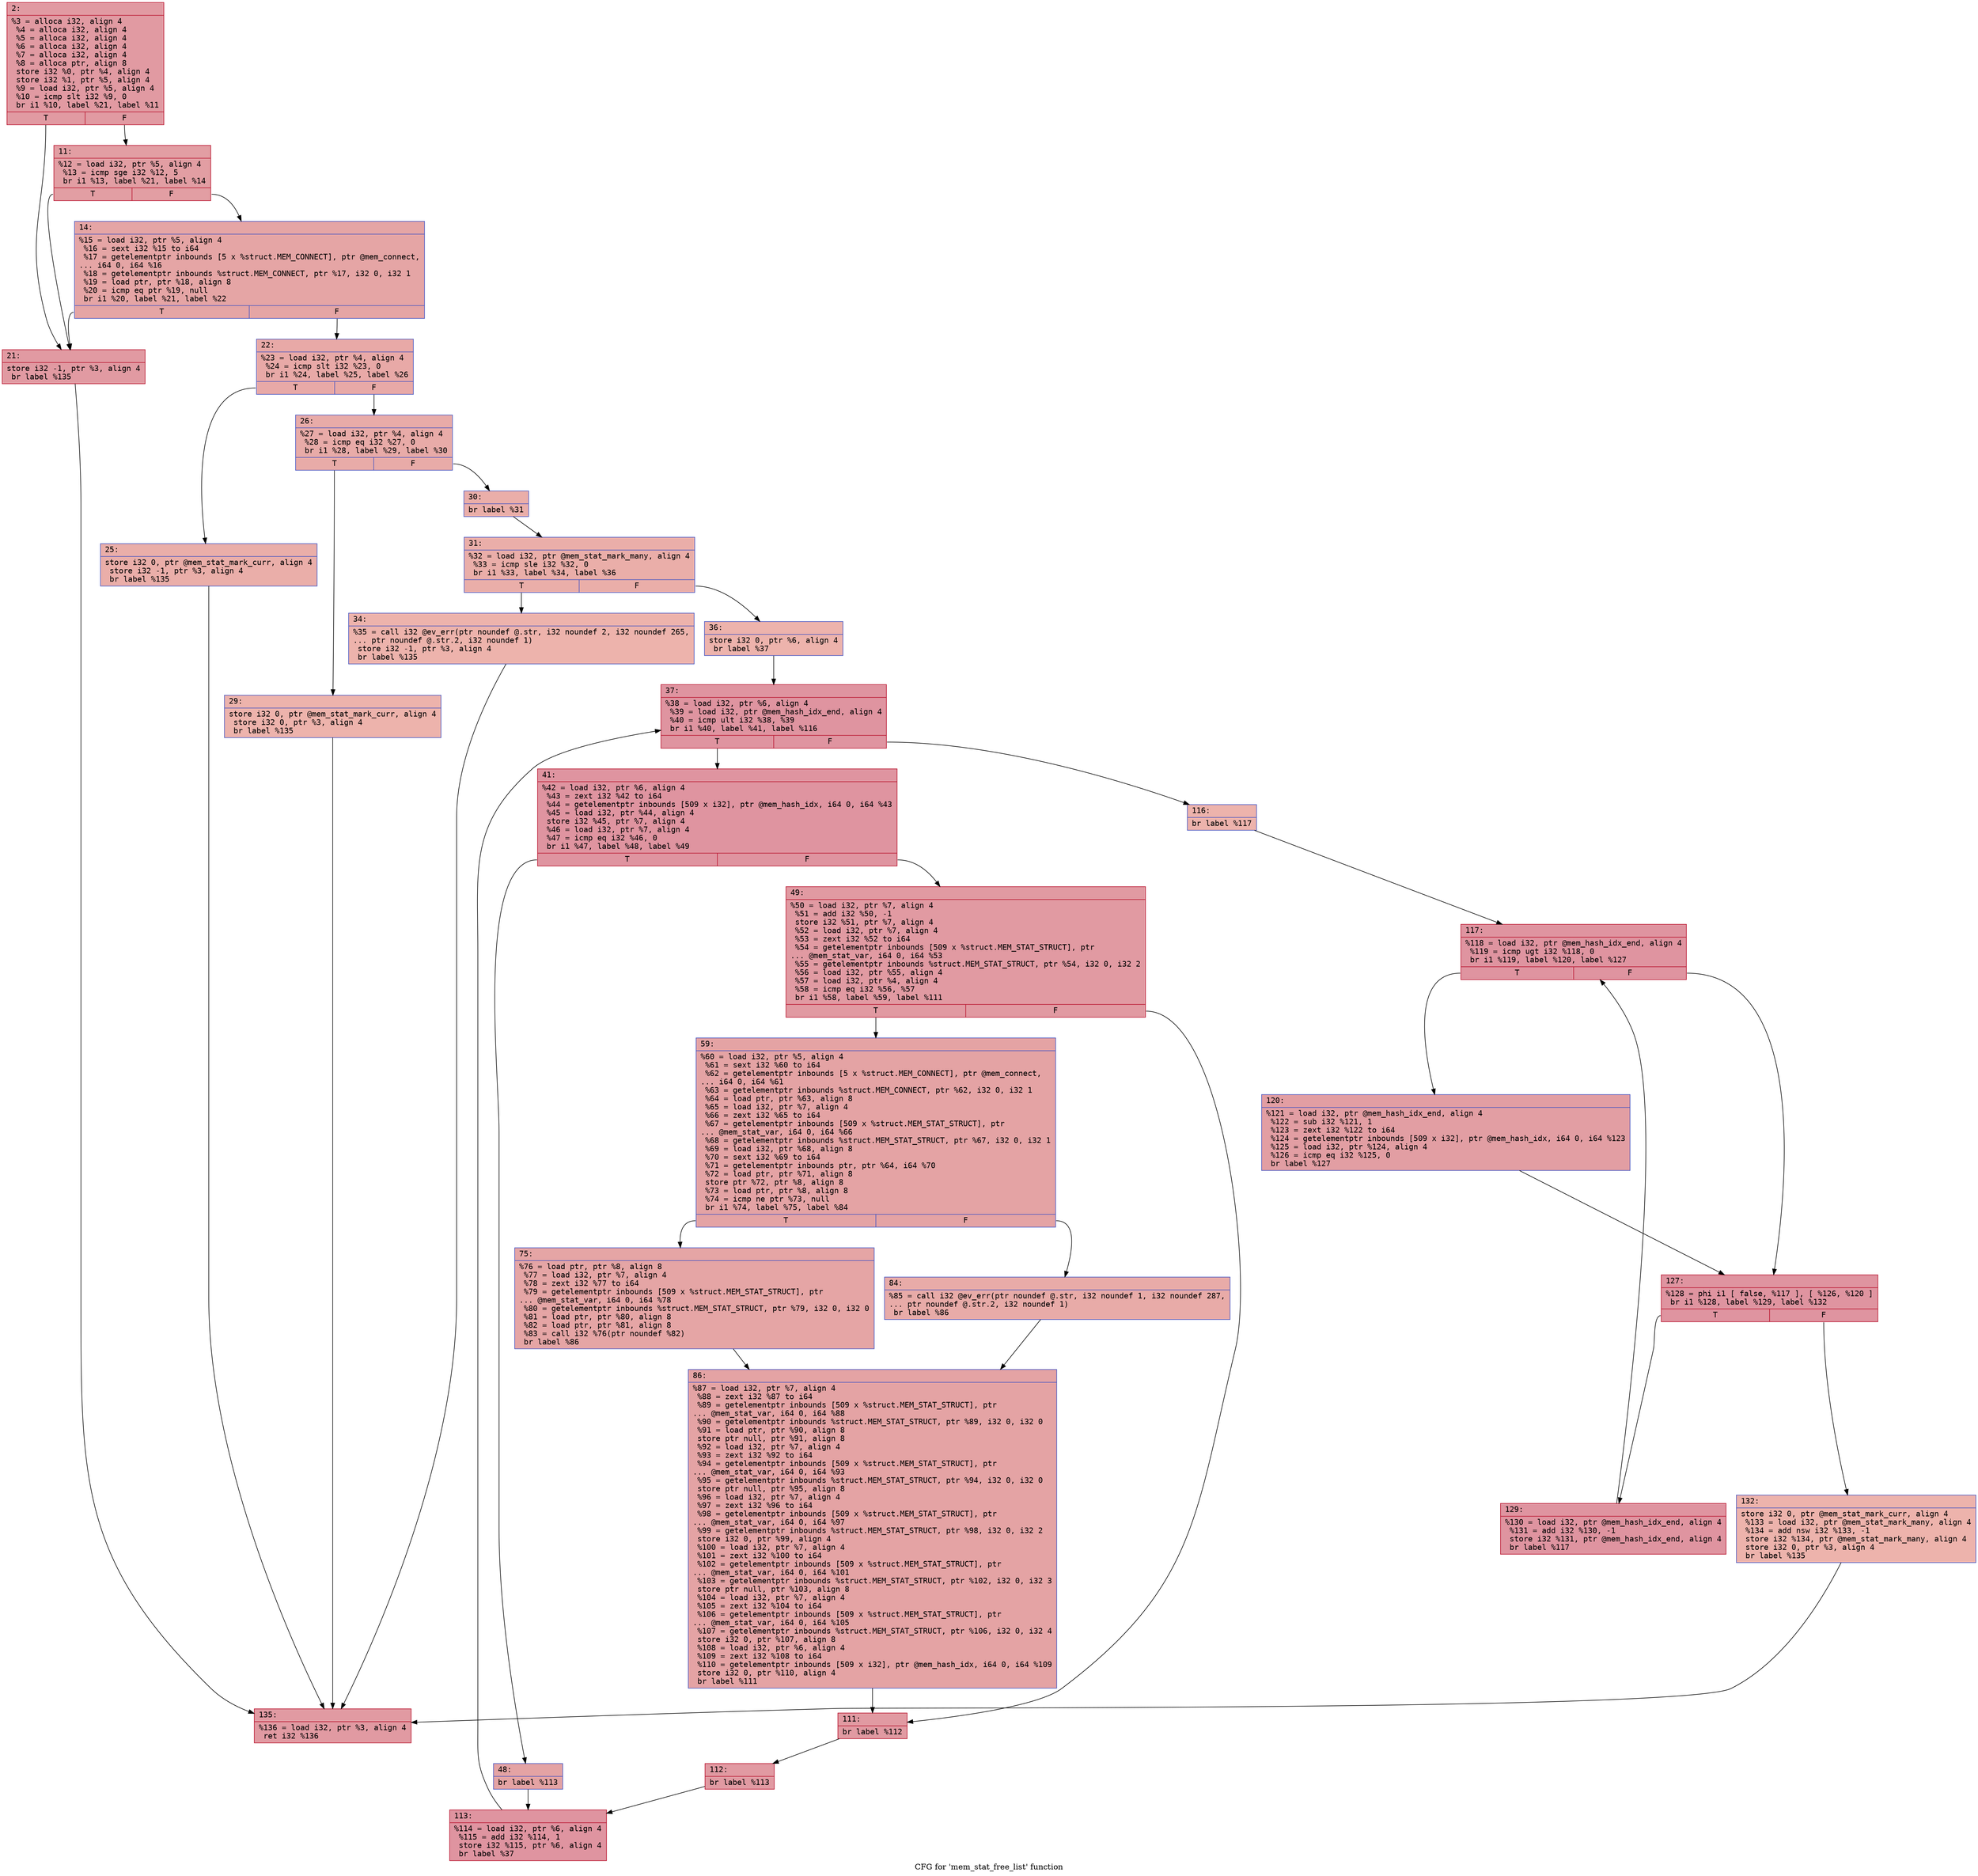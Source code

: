 digraph "CFG for 'mem_stat_free_list' function" {
	label="CFG for 'mem_stat_free_list' function";

	Node0x60000257f1b0 [shape=record,color="#b70d28ff", style=filled, fillcolor="#bb1b2c70" fontname="Courier",label="{2:\l|  %3 = alloca i32, align 4\l  %4 = alloca i32, align 4\l  %5 = alloca i32, align 4\l  %6 = alloca i32, align 4\l  %7 = alloca i32, align 4\l  %8 = alloca ptr, align 8\l  store i32 %0, ptr %4, align 4\l  store i32 %1, ptr %5, align 4\l  %9 = load i32, ptr %5, align 4\l  %10 = icmp slt i32 %9, 0\l  br i1 %10, label %21, label %11\l|{<s0>T|<s1>F}}"];
	Node0x60000257f1b0:s0 -> Node0x60000257f2a0[tooltip="2 -> 21\nProbability 37.50%" ];
	Node0x60000257f1b0:s1 -> Node0x60000257f200[tooltip="2 -> 11\nProbability 62.50%" ];
	Node0x60000257f200 [shape=record,color="#b70d28ff", style=filled, fillcolor="#be242e70" fontname="Courier",label="{11:\l|  %12 = load i32, ptr %5, align 4\l  %13 = icmp sge i32 %12, 5\l  br i1 %13, label %21, label %14\l|{<s0>T|<s1>F}}"];
	Node0x60000257f200:s0 -> Node0x60000257f2a0[tooltip="11 -> 21\nProbability 50.00%" ];
	Node0x60000257f200:s1 -> Node0x60000257f250[tooltip="11 -> 14\nProbability 50.00%" ];
	Node0x60000257f250 [shape=record,color="#3d50c3ff", style=filled, fillcolor="#c5333470" fontname="Courier",label="{14:\l|  %15 = load i32, ptr %5, align 4\l  %16 = sext i32 %15 to i64\l  %17 = getelementptr inbounds [5 x %struct.MEM_CONNECT], ptr @mem_connect,\l... i64 0, i64 %16\l  %18 = getelementptr inbounds %struct.MEM_CONNECT, ptr %17, i32 0, i32 1\l  %19 = load ptr, ptr %18, align 8\l  %20 = icmp eq ptr %19, null\l  br i1 %20, label %21, label %22\l|{<s0>T|<s1>F}}"];
	Node0x60000257f250:s0 -> Node0x60000257f2a0[tooltip="14 -> 21\nProbability 37.50%" ];
	Node0x60000257f250:s1 -> Node0x60000257f2f0[tooltip="14 -> 22\nProbability 62.50%" ];
	Node0x60000257f2a0 [shape=record,color="#b70d28ff", style=filled, fillcolor="#bb1b2c70" fontname="Courier",label="{21:\l|  store i32 -1, ptr %3, align 4\l  br label %135\l}"];
	Node0x60000257f2a0 -> Node0x60000257fac0[tooltip="21 -> 135\nProbability 100.00%" ];
	Node0x60000257f2f0 [shape=record,color="#3d50c3ff", style=filled, fillcolor="#ca3b3770" fontname="Courier",label="{22:\l|  %23 = load i32, ptr %4, align 4\l  %24 = icmp slt i32 %23, 0\l  br i1 %24, label %25, label %26\l|{<s0>T|<s1>F}}"];
	Node0x60000257f2f0:s0 -> Node0x60000257f340[tooltip="22 -> 25\nProbability 37.50%" ];
	Node0x60000257f2f0:s1 -> Node0x60000257f390[tooltip="22 -> 26\nProbability 62.50%" ];
	Node0x60000257f340 [shape=record,color="#3d50c3ff", style=filled, fillcolor="#d0473d70" fontname="Courier",label="{25:\l|  store i32 0, ptr @mem_stat_mark_curr, align 4\l  store i32 -1, ptr %3, align 4\l  br label %135\l}"];
	Node0x60000257f340 -> Node0x60000257fac0[tooltip="25 -> 135\nProbability 100.00%" ];
	Node0x60000257f390 [shape=record,color="#3d50c3ff", style=filled, fillcolor="#cc403a70" fontname="Courier",label="{26:\l|  %27 = load i32, ptr %4, align 4\l  %28 = icmp eq i32 %27, 0\l  br i1 %28, label %29, label %30\l|{<s0>T|<s1>F}}"];
	Node0x60000257f390:s0 -> Node0x60000257f3e0[tooltip="26 -> 29\nProbability 37.50%" ];
	Node0x60000257f390:s1 -> Node0x60000257f430[tooltip="26 -> 30\nProbability 62.50%" ];
	Node0x60000257f3e0 [shape=record,color="#3d50c3ff", style=filled, fillcolor="#d6524470" fontname="Courier",label="{29:\l|  store i32 0, ptr @mem_stat_mark_curr, align 4\l  store i32 0, ptr %3, align 4\l  br label %135\l}"];
	Node0x60000257f3e0 -> Node0x60000257fac0[tooltip="29 -> 135\nProbability 100.00%" ];
	Node0x60000257f430 [shape=record,color="#3d50c3ff", style=filled, fillcolor="#d0473d70" fontname="Courier",label="{30:\l|  br label %31\l}"];
	Node0x60000257f430 -> Node0x60000257f480[tooltip="30 -> 31\nProbability 100.00%" ];
	Node0x60000257f480 [shape=record,color="#3d50c3ff", style=filled, fillcolor="#d0473d70" fontname="Courier",label="{31:\l|  %32 = load i32, ptr @mem_stat_mark_many, align 4\l  %33 = icmp sle i32 %32, 0\l  br i1 %33, label %34, label %36\l|{<s0>T|<s1>F}}"];
	Node0x60000257f480:s0 -> Node0x60000257f4d0[tooltip="31 -> 34\nProbability 50.00%" ];
	Node0x60000257f480:s1 -> Node0x60000257f520[tooltip="31 -> 36\nProbability 50.00%" ];
	Node0x60000257f4d0 [shape=record,color="#3d50c3ff", style=filled, fillcolor="#d6524470" fontname="Courier",label="{34:\l|  %35 = call i32 @ev_err(ptr noundef @.str, i32 noundef 2, i32 noundef 265,\l... ptr noundef @.str.2, i32 noundef 1)\l  store i32 -1, ptr %3, align 4\l  br label %135\l}"];
	Node0x60000257f4d0 -> Node0x60000257fac0[tooltip="34 -> 135\nProbability 100.00%" ];
	Node0x60000257f520 [shape=record,color="#3d50c3ff", style=filled, fillcolor="#d6524470" fontname="Courier",label="{36:\l|  store i32 0, ptr %6, align 4\l  br label %37\l}"];
	Node0x60000257f520 -> Node0x60000257f570[tooltip="36 -> 37\nProbability 100.00%" ];
	Node0x60000257f570 [shape=record,color="#b70d28ff", style=filled, fillcolor="#b70d2870" fontname="Courier",label="{37:\l|  %38 = load i32, ptr %6, align 4\l  %39 = load i32, ptr @mem_hash_idx_end, align 4\l  %40 = icmp ult i32 %38, %39\l  br i1 %40, label %41, label %116\l|{<s0>T|<s1>F}}"];
	Node0x60000257f570:s0 -> Node0x60000257f5c0[tooltip="37 -> 41\nProbability 96.88%" ];
	Node0x60000257f570:s1 -> Node0x60000257f8e0[tooltip="37 -> 116\nProbability 3.12%" ];
	Node0x60000257f5c0 [shape=record,color="#b70d28ff", style=filled, fillcolor="#b70d2870" fontname="Courier",label="{41:\l|  %42 = load i32, ptr %6, align 4\l  %43 = zext i32 %42 to i64\l  %44 = getelementptr inbounds [509 x i32], ptr @mem_hash_idx, i64 0, i64 %43\l  %45 = load i32, ptr %44, align 4\l  store i32 %45, ptr %7, align 4\l  %46 = load i32, ptr %7, align 4\l  %47 = icmp eq i32 %46, 0\l  br i1 %47, label %48, label %49\l|{<s0>T|<s1>F}}"];
	Node0x60000257f5c0:s0 -> Node0x60000257f610[tooltip="41 -> 48\nProbability 37.50%" ];
	Node0x60000257f5c0:s1 -> Node0x60000257f660[tooltip="41 -> 49\nProbability 62.50%" ];
	Node0x60000257f610 [shape=record,color="#3d50c3ff", style=filled, fillcolor="#c32e3170" fontname="Courier",label="{48:\l|  br label %113\l}"];
	Node0x60000257f610 -> Node0x60000257f890[tooltip="48 -> 113\nProbability 100.00%" ];
	Node0x60000257f660 [shape=record,color="#b70d28ff", style=filled, fillcolor="#bb1b2c70" fontname="Courier",label="{49:\l|  %50 = load i32, ptr %7, align 4\l  %51 = add i32 %50, -1\l  store i32 %51, ptr %7, align 4\l  %52 = load i32, ptr %7, align 4\l  %53 = zext i32 %52 to i64\l  %54 = getelementptr inbounds [509 x %struct.MEM_STAT_STRUCT], ptr\l... @mem_stat_var, i64 0, i64 %53\l  %55 = getelementptr inbounds %struct.MEM_STAT_STRUCT, ptr %54, i32 0, i32 2\l  %56 = load i32, ptr %55, align 4\l  %57 = load i32, ptr %4, align 4\l  %58 = icmp eq i32 %56, %57\l  br i1 %58, label %59, label %111\l|{<s0>T|<s1>F}}"];
	Node0x60000257f660:s0 -> Node0x60000257f6b0[tooltip="49 -> 59\nProbability 50.00%" ];
	Node0x60000257f660:s1 -> Node0x60000257f7f0[tooltip="49 -> 111\nProbability 50.00%" ];
	Node0x60000257f6b0 [shape=record,color="#3d50c3ff", style=filled, fillcolor="#c32e3170" fontname="Courier",label="{59:\l|  %60 = load i32, ptr %5, align 4\l  %61 = sext i32 %60 to i64\l  %62 = getelementptr inbounds [5 x %struct.MEM_CONNECT], ptr @mem_connect,\l... i64 0, i64 %61\l  %63 = getelementptr inbounds %struct.MEM_CONNECT, ptr %62, i32 0, i32 1\l  %64 = load ptr, ptr %63, align 8\l  %65 = load i32, ptr %7, align 4\l  %66 = zext i32 %65 to i64\l  %67 = getelementptr inbounds [509 x %struct.MEM_STAT_STRUCT], ptr\l... @mem_stat_var, i64 0, i64 %66\l  %68 = getelementptr inbounds %struct.MEM_STAT_STRUCT, ptr %67, i32 0, i32 1\l  %69 = load i32, ptr %68, align 8\l  %70 = sext i32 %69 to i64\l  %71 = getelementptr inbounds ptr, ptr %64, i64 %70\l  %72 = load ptr, ptr %71, align 8\l  store ptr %72, ptr %8, align 8\l  %73 = load ptr, ptr %8, align 8\l  %74 = icmp ne ptr %73, null\l  br i1 %74, label %75, label %84\l|{<s0>T|<s1>F}}"];
	Node0x60000257f6b0:s0 -> Node0x60000257f700[tooltip="59 -> 75\nProbability 62.50%" ];
	Node0x60000257f6b0:s1 -> Node0x60000257f750[tooltip="59 -> 84\nProbability 37.50%" ];
	Node0x60000257f700 [shape=record,color="#3d50c3ff", style=filled, fillcolor="#c5333470" fontname="Courier",label="{75:\l|  %76 = load ptr, ptr %8, align 8\l  %77 = load i32, ptr %7, align 4\l  %78 = zext i32 %77 to i64\l  %79 = getelementptr inbounds [509 x %struct.MEM_STAT_STRUCT], ptr\l... @mem_stat_var, i64 0, i64 %78\l  %80 = getelementptr inbounds %struct.MEM_STAT_STRUCT, ptr %79, i32 0, i32 0\l  %81 = load ptr, ptr %80, align 8\l  %82 = load ptr, ptr %81, align 8\l  %83 = call i32 %76(ptr noundef %82)\l  br label %86\l}"];
	Node0x60000257f700 -> Node0x60000257f7a0[tooltip="75 -> 86\nProbability 100.00%" ];
	Node0x60000257f750 [shape=record,color="#3d50c3ff", style=filled, fillcolor="#cc403a70" fontname="Courier",label="{84:\l|  %85 = call i32 @ev_err(ptr noundef @.str, i32 noundef 1, i32 noundef 287,\l... ptr noundef @.str.2, i32 noundef 1)\l  br label %86\l}"];
	Node0x60000257f750 -> Node0x60000257f7a0[tooltip="84 -> 86\nProbability 100.00%" ];
	Node0x60000257f7a0 [shape=record,color="#3d50c3ff", style=filled, fillcolor="#c32e3170" fontname="Courier",label="{86:\l|  %87 = load i32, ptr %7, align 4\l  %88 = zext i32 %87 to i64\l  %89 = getelementptr inbounds [509 x %struct.MEM_STAT_STRUCT], ptr\l... @mem_stat_var, i64 0, i64 %88\l  %90 = getelementptr inbounds %struct.MEM_STAT_STRUCT, ptr %89, i32 0, i32 0\l  %91 = load ptr, ptr %90, align 8\l  store ptr null, ptr %91, align 8\l  %92 = load i32, ptr %7, align 4\l  %93 = zext i32 %92 to i64\l  %94 = getelementptr inbounds [509 x %struct.MEM_STAT_STRUCT], ptr\l... @mem_stat_var, i64 0, i64 %93\l  %95 = getelementptr inbounds %struct.MEM_STAT_STRUCT, ptr %94, i32 0, i32 0\l  store ptr null, ptr %95, align 8\l  %96 = load i32, ptr %7, align 4\l  %97 = zext i32 %96 to i64\l  %98 = getelementptr inbounds [509 x %struct.MEM_STAT_STRUCT], ptr\l... @mem_stat_var, i64 0, i64 %97\l  %99 = getelementptr inbounds %struct.MEM_STAT_STRUCT, ptr %98, i32 0, i32 2\l  store i32 0, ptr %99, align 4\l  %100 = load i32, ptr %7, align 4\l  %101 = zext i32 %100 to i64\l  %102 = getelementptr inbounds [509 x %struct.MEM_STAT_STRUCT], ptr\l... @mem_stat_var, i64 0, i64 %101\l  %103 = getelementptr inbounds %struct.MEM_STAT_STRUCT, ptr %102, i32 0, i32 3\l  store ptr null, ptr %103, align 8\l  %104 = load i32, ptr %7, align 4\l  %105 = zext i32 %104 to i64\l  %106 = getelementptr inbounds [509 x %struct.MEM_STAT_STRUCT], ptr\l... @mem_stat_var, i64 0, i64 %105\l  %107 = getelementptr inbounds %struct.MEM_STAT_STRUCT, ptr %106, i32 0, i32 4\l  store i32 0, ptr %107, align 8\l  %108 = load i32, ptr %6, align 4\l  %109 = zext i32 %108 to i64\l  %110 = getelementptr inbounds [509 x i32], ptr @mem_hash_idx, i64 0, i64 %109\l  store i32 0, ptr %110, align 4\l  br label %111\l}"];
	Node0x60000257f7a0 -> Node0x60000257f7f0[tooltip="86 -> 111\nProbability 100.00%" ];
	Node0x60000257f7f0 [shape=record,color="#b70d28ff", style=filled, fillcolor="#bb1b2c70" fontname="Courier",label="{111:\l|  br label %112\l}"];
	Node0x60000257f7f0 -> Node0x60000257f840[tooltip="111 -> 112\nProbability 100.00%" ];
	Node0x60000257f840 [shape=record,color="#b70d28ff", style=filled, fillcolor="#bb1b2c70" fontname="Courier",label="{112:\l|  br label %113\l}"];
	Node0x60000257f840 -> Node0x60000257f890[tooltip="112 -> 113\nProbability 100.00%" ];
	Node0x60000257f890 [shape=record,color="#b70d28ff", style=filled, fillcolor="#b70d2870" fontname="Courier",label="{113:\l|  %114 = load i32, ptr %6, align 4\l  %115 = add i32 %114, 1\l  store i32 %115, ptr %6, align 4\l  br label %37\l}"];
	Node0x60000257f890 -> Node0x60000257f570[tooltip="113 -> 37\nProbability 100.00%" ];
	Node0x60000257f8e0 [shape=record,color="#3d50c3ff", style=filled, fillcolor="#d6524470" fontname="Courier",label="{116:\l|  br label %117\l}"];
	Node0x60000257f8e0 -> Node0x60000257f930[tooltip="116 -> 117\nProbability 100.00%" ];
	Node0x60000257f930 [shape=record,color="#b70d28ff", style=filled, fillcolor="#b70d2870" fontname="Courier",label="{117:\l|  %118 = load i32, ptr @mem_hash_idx_end, align 4\l  %119 = icmp ugt i32 %118, 0\l  br i1 %119, label %120, label %127\l|{<s0>T|<s1>F}}"];
	Node0x60000257f930:s0 -> Node0x60000257f980[tooltip="117 -> 120\nProbability 50.00%" ];
	Node0x60000257f930:s1 -> Node0x60000257f9d0[tooltip="117 -> 127\nProbability 50.00%" ];
	Node0x60000257f980 [shape=record,color="#3d50c3ff", style=filled, fillcolor="#be242e70" fontname="Courier",label="{120:\l|  %121 = load i32, ptr @mem_hash_idx_end, align 4\l  %122 = sub i32 %121, 1\l  %123 = zext i32 %122 to i64\l  %124 = getelementptr inbounds [509 x i32], ptr @mem_hash_idx, i64 0, i64 %123\l  %125 = load i32, ptr %124, align 4\l  %126 = icmp eq i32 %125, 0\l  br label %127\l}"];
	Node0x60000257f980 -> Node0x60000257f9d0[tooltip="120 -> 127\nProbability 100.00%" ];
	Node0x60000257f9d0 [shape=record,color="#b70d28ff", style=filled, fillcolor="#b70d2870" fontname="Courier",label="{127:\l|  %128 = phi i1 [ false, %117 ], [ %126, %120 ]\l  br i1 %128, label %129, label %132\l|{<s0>T|<s1>F}}"];
	Node0x60000257f9d0:s0 -> Node0x60000257fa20[tooltip="127 -> 129\nProbability 96.88%" ];
	Node0x60000257f9d0:s1 -> Node0x60000257fa70[tooltip="127 -> 132\nProbability 3.12%" ];
	Node0x60000257fa20 [shape=record,color="#b70d28ff", style=filled, fillcolor="#b70d2870" fontname="Courier",label="{129:\l|  %130 = load i32, ptr @mem_hash_idx_end, align 4\l  %131 = add i32 %130, -1\l  store i32 %131, ptr @mem_hash_idx_end, align 4\l  br label %117\l}"];
	Node0x60000257fa20 -> Node0x60000257f930[tooltip="129 -> 117\nProbability 100.00%" ];
	Node0x60000257fa70 [shape=record,color="#3d50c3ff", style=filled, fillcolor="#d6524470" fontname="Courier",label="{132:\l|  store i32 0, ptr @mem_stat_mark_curr, align 4\l  %133 = load i32, ptr @mem_stat_mark_many, align 4\l  %134 = add nsw i32 %133, -1\l  store i32 %134, ptr @mem_stat_mark_many, align 4\l  store i32 0, ptr %3, align 4\l  br label %135\l}"];
	Node0x60000257fa70 -> Node0x60000257fac0[tooltip="132 -> 135\nProbability 100.00%" ];
	Node0x60000257fac0 [shape=record,color="#b70d28ff", style=filled, fillcolor="#bb1b2c70" fontname="Courier",label="{135:\l|  %136 = load i32, ptr %3, align 4\l  ret i32 %136\l}"];
}
